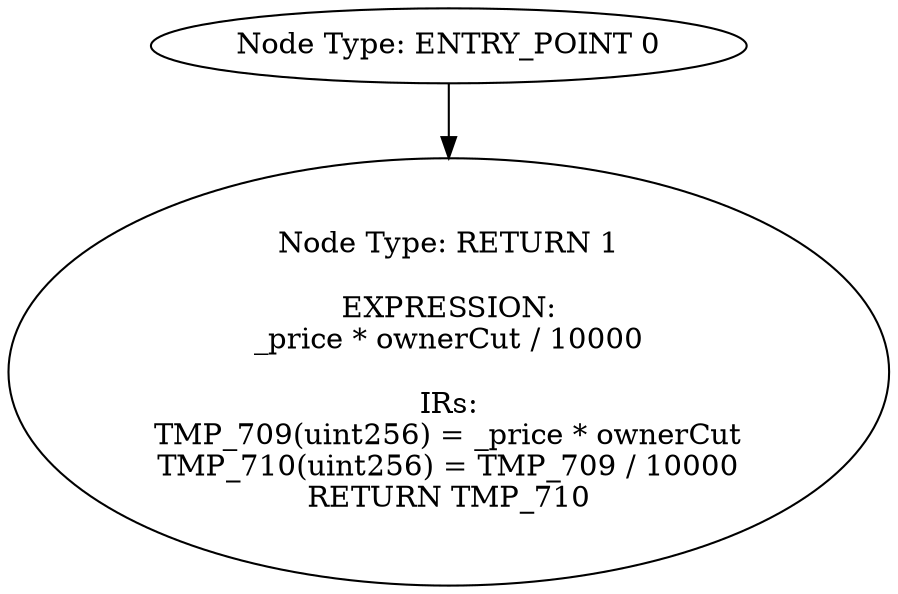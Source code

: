 digraph{
0[label="Node Type: ENTRY_POINT 0
"];
0->1;
1[label="Node Type: RETURN 1

EXPRESSION:
_price * ownerCut / 10000

IRs:
TMP_709(uint256) = _price * ownerCut
TMP_710(uint256) = TMP_709 / 10000
RETURN TMP_710"];
}
